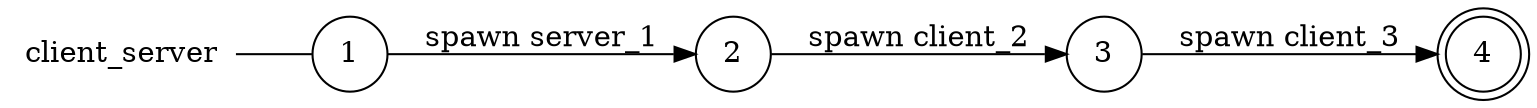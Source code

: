 digraph client_server {
	rankdir="LR";
	n_0 [label="client_server", shape="plaintext"];
	n_1 [id="1", shape=circle, label="1"];
	n_0 -> n_1 [arrowhead=none];
	n_2 [id="2", shape=doublecircle, label="4"];
	n_3 [id="4", shape=circle, label="3"];
	n_4 [id="3", shape=circle, label="2"];

	n_1 -> n_4 [id="[$e|0]", label="spawn server_1"];
	n_4 -> n_3 [id="[$e|2]", label="spawn client_2"];
	n_3 -> n_2 [id="[$e|1]", label="spawn client_3"];
}
